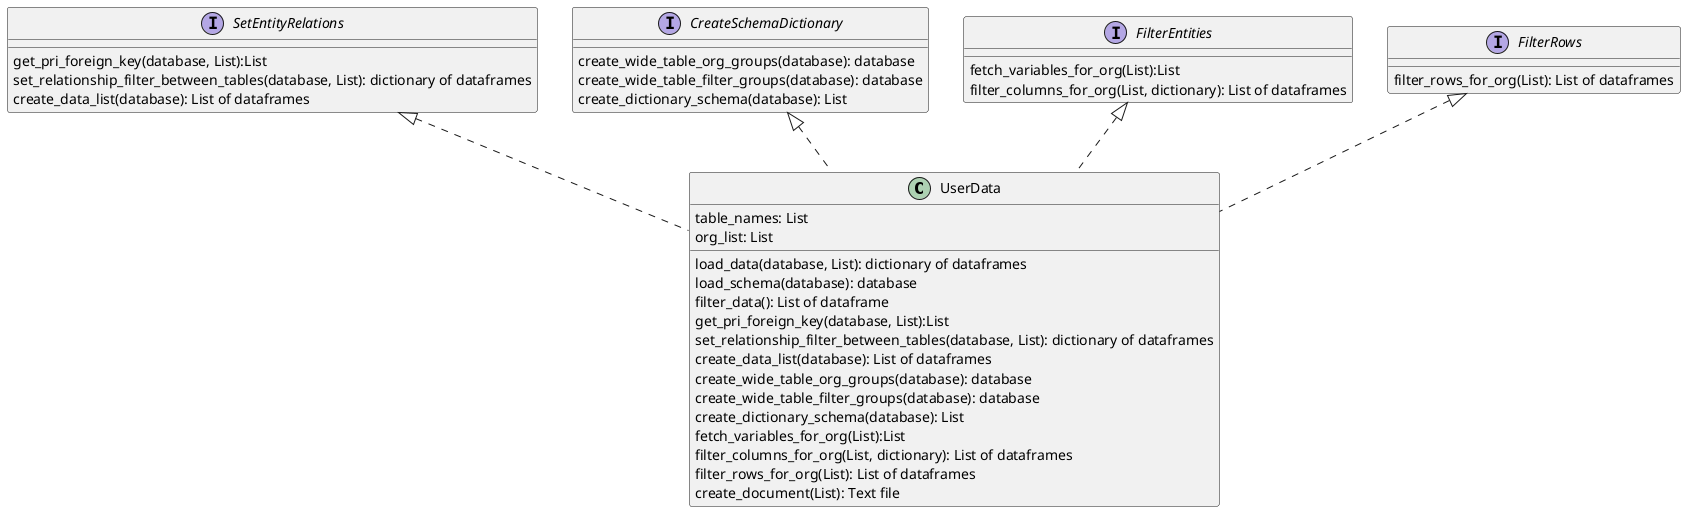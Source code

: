 @startuml classdiagram

Class UserData{
    table_names: List
    org_list: List
    load_data(database, List): dictionary of dataframes
    load_schema(database): database
    filter_data(): List of dataframe
    get_pri_foreign_key(database, List):List
    set_relationship_filter_between_tables(database, List): dictionary of dataframes
    create_data_list(database): List of dataframes
    create_wide_table_org_groups(database): database
    create_wide_table_filter_groups(database): database
    create_dictionary_schema(database): List
    fetch_variables_for_org(List):List
    filter_columns_for_org(List, dictionary): List of dataframes
    filter_rows_for_org(List): List of dataframes
    create_document(List): Text file
}

interface SetEntityRelations{
    get_pri_foreign_key(database, List):List
    set_relationship_filter_between_tables(database, List): dictionary of dataframes
    create_data_list(database): List of dataframes
}

interface CreateSchemaDictionary{
    create_wide_table_org_groups(database): database
    create_wide_table_filter_groups(database): database
    create_dictionary_schema(database): List
}

interface FilterEntities{
    fetch_variables_for_org(List):List
    filter_columns_for_org(List, dictionary): List of dataframes

}

interface FilterRows{
    filter_rows_for_org(List): List of dataframes
}

SetEntityRelations <|.. UserData
CreateSchemaDictionary <|.. UserData
FilterEntities <|.. UserData
FilterRows <|.. UserData

@enduml